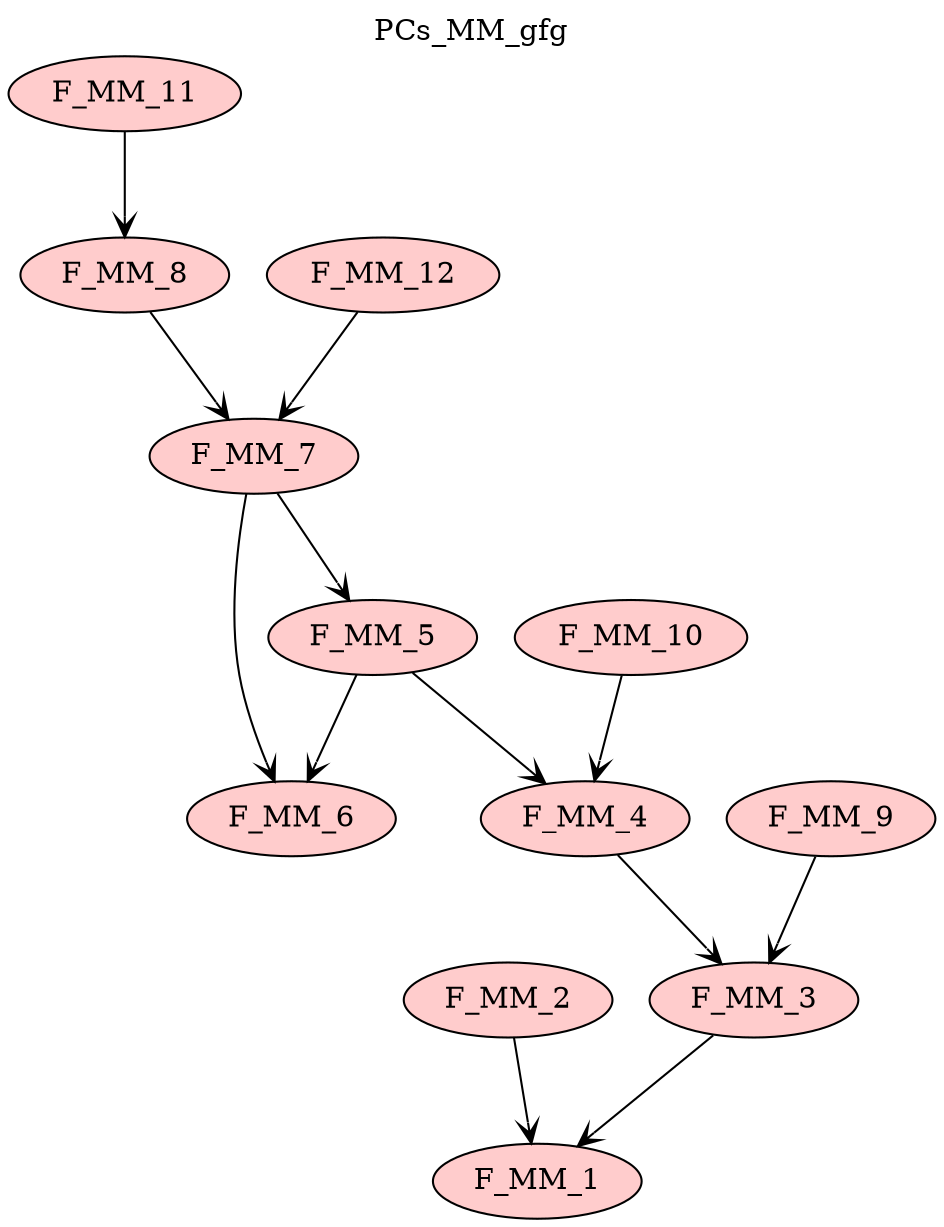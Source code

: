 digraph {graph[label=PCs_MM_gfg,labelloc=tl,labelfontsize=12];
"F_MM_1"[shape=oval,fillcolor="#FFCCCC",style ="filled",label="F_MM_1"];
"F_MM_2"[shape=oval,fillcolor="#FFCCCC",style ="filled",label="F_MM_2"];
"F_MM_3"[shape=oval,fillcolor="#FFCCCC",style ="filled",label="F_MM_3"];
"F_MM_4"[shape=oval,fillcolor="#FFCCCC",style ="filled",label="F_MM_4"];
"F_MM_5"[shape=oval,fillcolor="#FFCCCC",style ="filled",label="F_MM_5"];
"F_MM_6"[shape=oval,fillcolor="#FFCCCC",style ="filled",label="F_MM_6"];
"F_MM_7"[shape=oval,fillcolor="#FFCCCC",style ="filled",label="F_MM_7"];
"F_MM_8"[shape=oval,fillcolor="#FFCCCC",style ="filled",label="F_MM_8"];
"F_MM_9"[shape=oval,fillcolor="#FFCCCC",style ="filled",label="F_MM_9"];
"F_MM_10"[shape=oval,fillcolor="#FFCCCC",style ="filled",label="F_MM_10"];
"F_MM_11"[shape=oval,fillcolor="#FFCCCC",style ="filled",label="F_MM_11"];
"F_MM_12"[shape=oval,fillcolor="#FFCCCC",style ="filled",label="F_MM_12"];

"F_MM_2"->"F_MM_1"[label=" ",dir=forward,arrowhead=vee];
"F_MM_3"->"F_MM_1"[label=" ",dir=forward,arrowhead=vee];
"F_MM_4"->"F_MM_3"[label=" ",dir=forward,arrowhead=vee];
"F_MM_5"->"F_MM_4"[label=" ",dir=forward,arrowhead=vee];
"F_MM_5"->"F_MM_6"[label=" ",dir=forward,arrowhead=vee];
"F_MM_7"->"F_MM_5"[label=" ",dir=forward,arrowhead=vee];
"F_MM_7"->"F_MM_6"[label=" ",dir=forward,arrowhead=vee];
"F_MM_8"->"F_MM_7"[label=" ",dir=forward,arrowhead=vee];
"F_MM_9"->"F_MM_3"[label=" ",dir=forward,arrowhead=vee];
"F_MM_10"->"F_MM_4"[label=" ",dir=forward,arrowhead=vee];
"F_MM_11"->"F_MM_8"[label=" ",dir=forward,arrowhead=vee];
"F_MM_12"->"F_MM_7"[label=" ",dir=forward,arrowhead=vee];
}